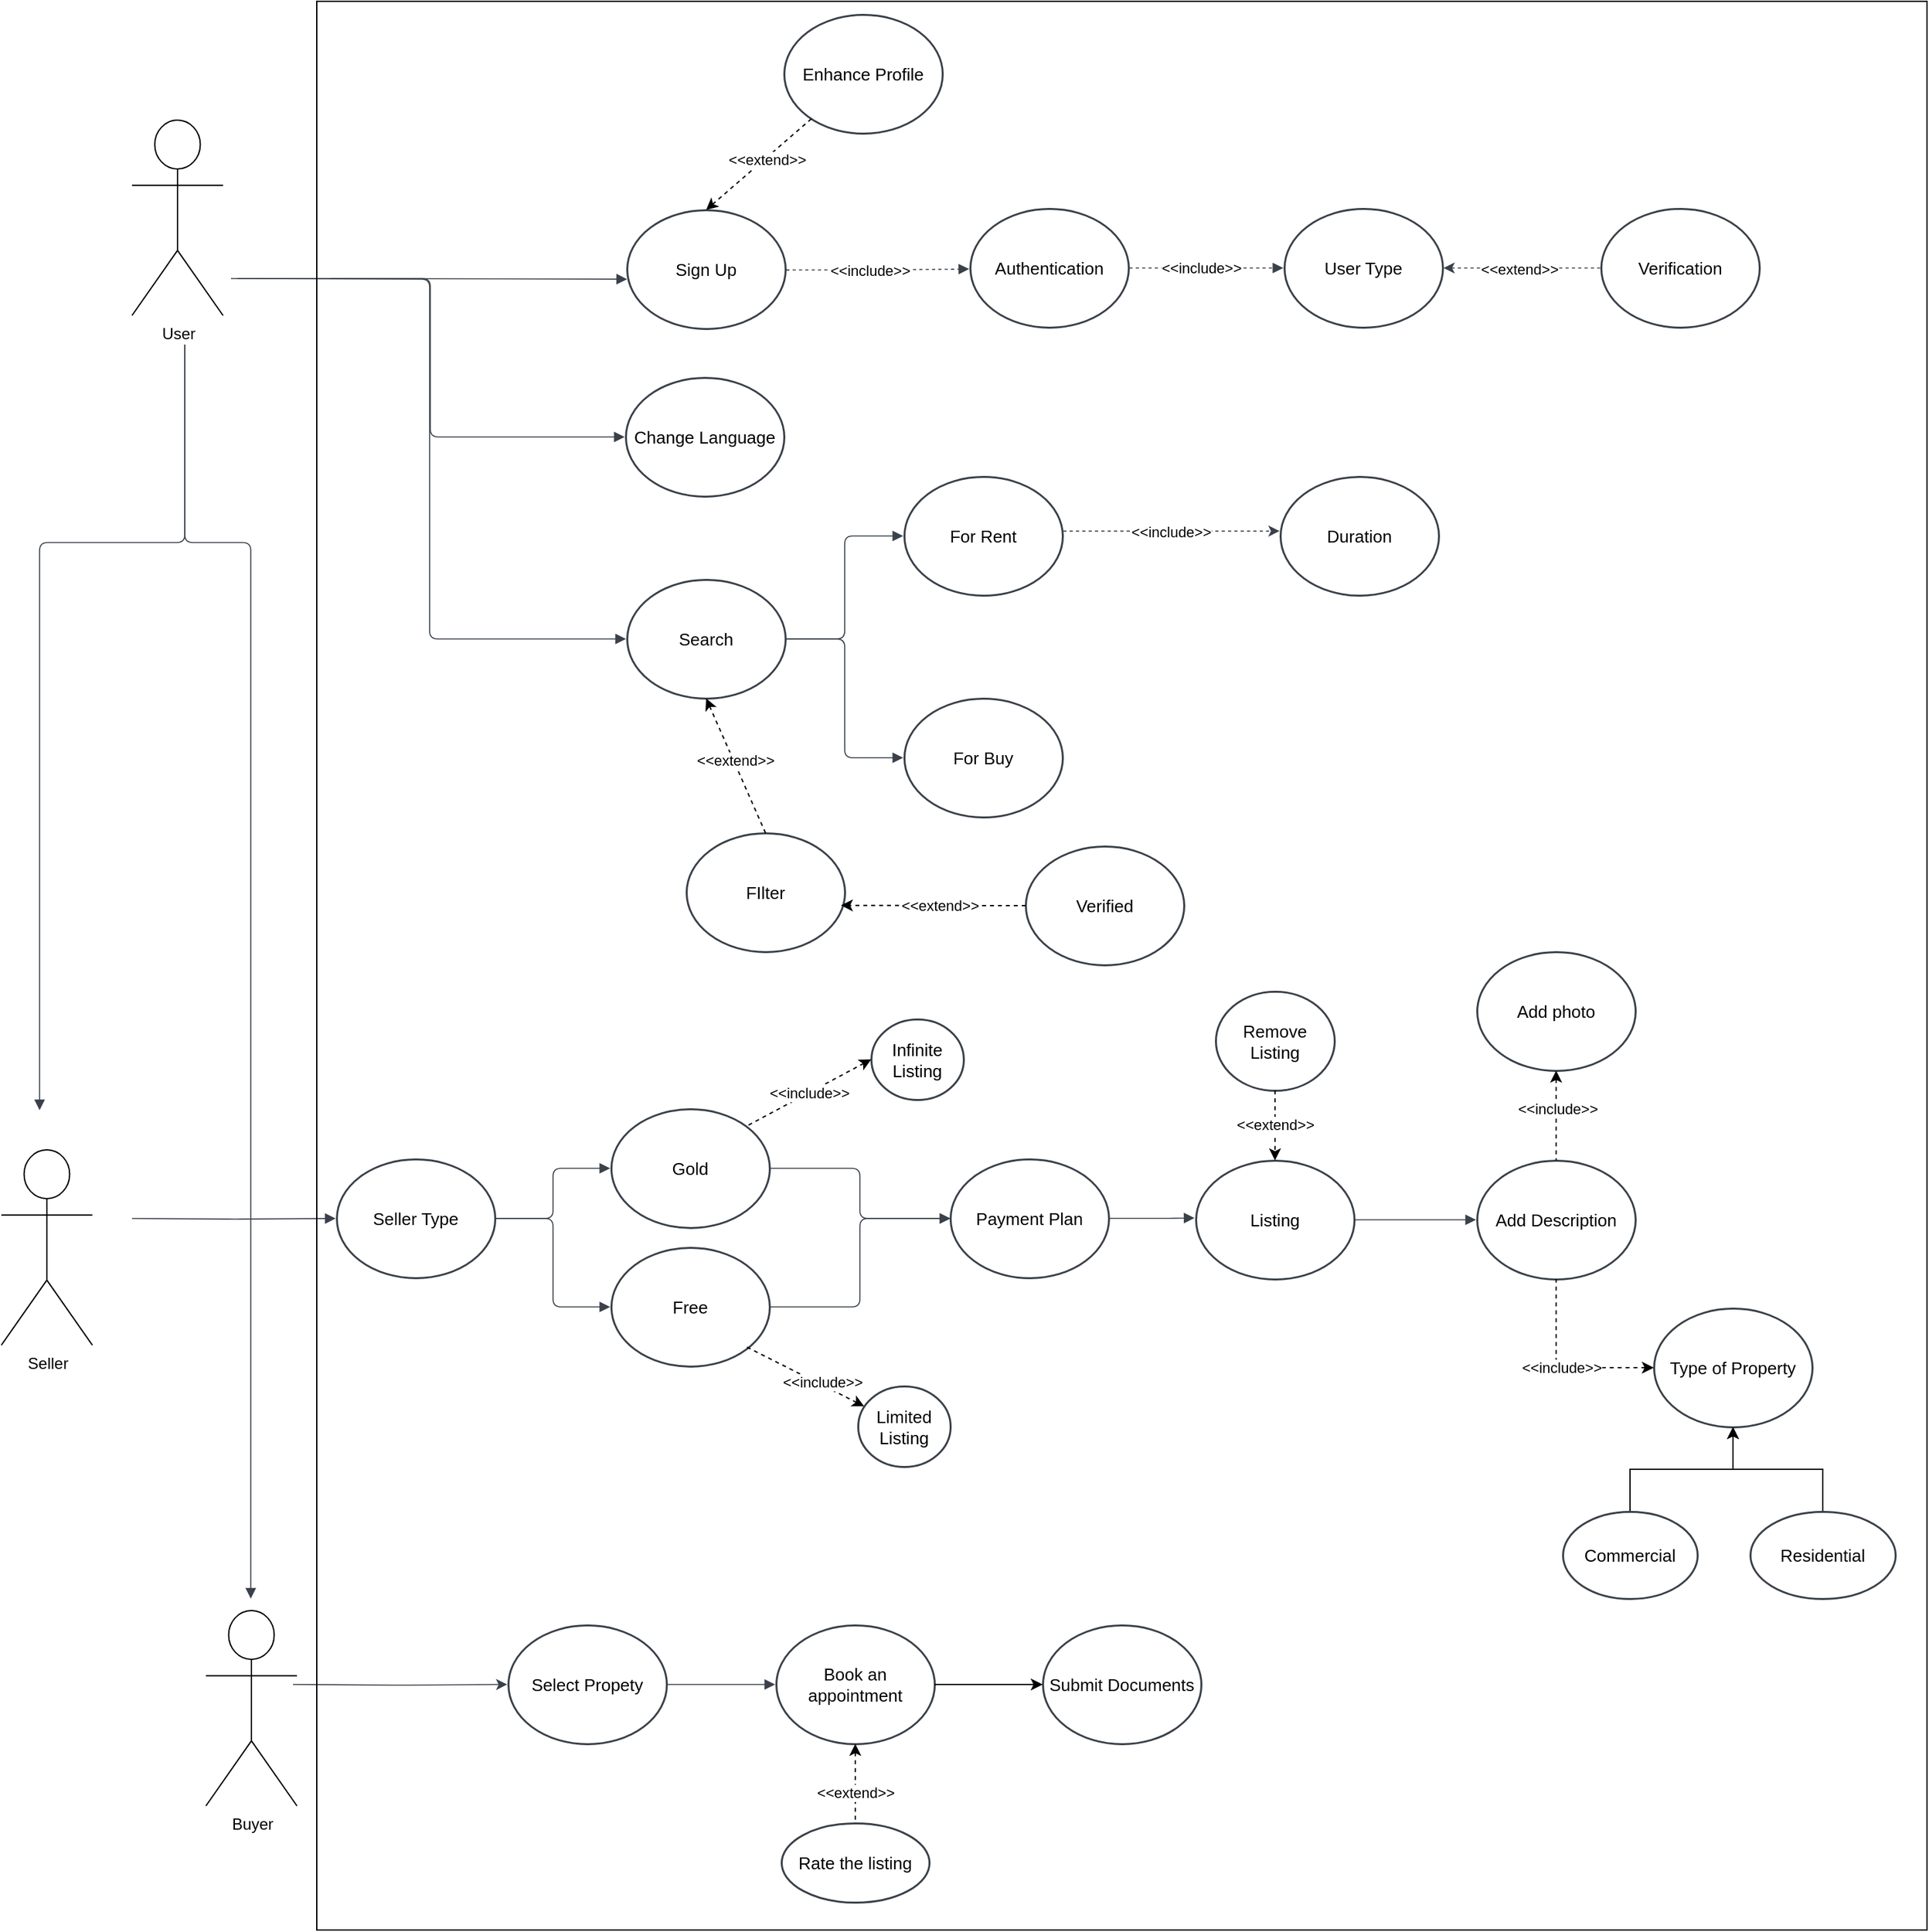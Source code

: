<mxfile version="26.0.13">
  <diagram name="Page-1" id="3UdpM3VQEbxJ7XjGhjqT">
    <mxGraphModel dx="4171" dy="2396" grid="0" gridSize="10" guides="1" tooltips="1" connect="1" arrows="1" fold="1" page="0" pageScale="1" pageWidth="827" pageHeight="1169" math="0" shadow="0">
      <root>
        <mxCell id="0" />
        <mxCell id="1" parent="0" />
        <mxCell id="RtYx9xhGGRkn4zn4l_9_-4" value="" style="html=1;jettySize=18;whiteSpace=wrap;fontSize=13;strokeColor=#3a414a;strokeOpacity=100;strokeWidth=0.8;rounded=1;arcSize=12;edgeStyle=orthogonalEdgeStyle;startArrow=none;endArrow=block;endFill=1;lucidId=T_1NcUHb7CAU;" parent="1" edge="1">
          <mxGeometry width="100" height="100" relative="1" as="geometry">
            <Array as="points">
              <mxPoint x="70" y="290" />
              <mxPoint x="120" y="290" />
              <mxPoint x="120" y="1080" />
            </Array>
            <mxPoint x="70" y="140" as="sourcePoint" />
            <mxPoint x="120" y="1090" as="targetPoint" />
          </mxGeometry>
        </mxCell>
        <mxCell id="RtYx9xhGGRkn4zn4l_9_-6" value="Sign Up" style="html=1;overflow=block;blockSpacing=1;whiteSpace=wrap;ellipse;fontSize=13;spacing=3.8;strokeColor=#3a414a;strokeOpacity=100;fillOpacity=100;rounded=1;absoluteArcSize=1;arcSize=9;fillColor=#ffffff;strokeWidth=1.5;lucidId=Vd2NLH37KcO3;" parent="1" vertex="1">
          <mxGeometry x="405" y="38" width="120" height="90" as="geometry" />
        </mxCell>
        <mxCell id="RtYx9xhGGRkn4zn4l_9_-7" value="Authentication" style="html=1;overflow=block;blockSpacing=1;whiteSpace=wrap;ellipse;fontSize=13;spacing=3.8;strokeColor=#3a414a;strokeOpacity=100;fillOpacity=100;rounded=1;absoluteArcSize=1;arcSize=9;fillColor=#ffffff;strokeWidth=1.5;lucidId=ie2NSuUGnqbv;" parent="1" vertex="1">
          <mxGeometry x="665" y="37" width="120" height="90" as="geometry" />
        </mxCell>
        <mxCell id="RtYx9xhGGRkn4zn4l_9_-8" value="User Type" style="html=1;overflow=block;blockSpacing=1;whiteSpace=wrap;ellipse;fontSize=13;spacing=3.8;strokeColor=#3a414a;strokeOpacity=100;fillOpacity=100;rounded=1;absoluteArcSize=1;arcSize=9;fillColor=#ffffff;strokeWidth=1.5;lucidId=xe2NPOXNQaJQ;" parent="1" vertex="1">
          <mxGeometry x="903" y="37" width="120" height="90" as="geometry" />
        </mxCell>
        <mxCell id="RtYx9xhGGRkn4zn4l_9_-9" value="Verification" style="html=1;overflow=block;blockSpacing=1;whiteSpace=wrap;ellipse;fontSize=13;spacing=3.8;strokeColor=#3a414a;strokeOpacity=100;fillOpacity=100;rounded=1;absoluteArcSize=1;arcSize=9;fillColor=#ffffff;strokeWidth=1.5;lucidId=Ie2NEz1RCKbv;" parent="1" vertex="1">
          <mxGeometry x="1143" y="37" width="120" height="90" as="geometry" />
        </mxCell>
        <mxCell id="RtYx9xhGGRkn4zn4l_9_-10" value="Enhance Profile" style="html=1;overflow=block;blockSpacing=1;whiteSpace=wrap;ellipse;fontSize=13;spacing=3.8;strokeColor=#3a414a;strokeOpacity=100;fillOpacity=100;rounded=1;absoluteArcSize=1;arcSize=9;fillColor=#ffffff;strokeWidth=1.5;lucidId=Ve2N2gkib1of;" parent="1" vertex="1">
          <mxGeometry x="524" y="-110" width="120" height="90" as="geometry" />
        </mxCell>
        <mxCell id="RtYx9xhGGRkn4zn4l_9_-11" value="" style="html=1;jettySize=18;whiteSpace=wrap;fontSize=13;strokeColor=#3a414a;strokeOpacity=100;strokeWidth=0.8;rounded=1;arcSize=12;edgeStyle=orthogonalEdgeStyle;startArrow=none;endArrow=block;endFill=1;entryX=0.001;entryY=0.583;entryPerimeter=0;lucidId=ff2Nyzj1YwN0;" parent="1" target="RtYx9xhGGRkn4zn4l_9_-6" edge="1">
          <mxGeometry width="100" height="100" relative="1" as="geometry">
            <Array as="points" />
            <mxPoint x="180" y="90" as="sourcePoint" />
          </mxGeometry>
        </mxCell>
        <mxCell id="RtYx9xhGGRkn4zn4l_9_-12" value="" style="html=1;jettySize=18;whiteSpace=wrap;fontSize=13;strokeColor=#3a414a;strokeOpacity=100;strokeWidth=0.8;rounded=1;arcSize=12;edgeStyle=orthogonalEdgeStyle;startArrow=none;endArrow=block;endFill=1;exitX=1.006;exitY=0.506;exitPerimeter=0;entryX=-0.006;entryY=0.509;entryPerimeter=0;lucidId=Af2NUY4z62~e;dashed=1;" parent="1" source="RtYx9xhGGRkn4zn4l_9_-6" target="RtYx9xhGGRkn4zn4l_9_-7" edge="1">
          <mxGeometry width="100" height="100" relative="1" as="geometry">
            <Array as="points" />
          </mxGeometry>
        </mxCell>
        <mxCell id="QKum8VZ0ect6uWflZ8Zq-3" value="&amp;lt;&amp;lt;include&amp;gt;&amp;gt;" style="edgeLabel;html=1;align=center;verticalAlign=middle;resizable=0;points=[];" parent="RtYx9xhGGRkn4zn4l_9_-12" vertex="1" connectable="0">
          <mxGeometry x="-0.087" relative="1" as="geometry">
            <mxPoint as="offset" />
          </mxGeometry>
        </mxCell>
        <mxCell id="RtYx9xhGGRkn4zn4l_9_-13" value="" style="html=1;jettySize=18;whiteSpace=wrap;fontSize=13;strokeColor=#3a414a;strokeOpacity=100;strokeWidth=0.8;rounded=1;arcSize=12;edgeStyle=orthogonalEdgeStyle;startArrow=none;endArrow=block;endFill=1;exitX=1.006;exitY=0.5;exitPerimeter=0;entryX=-0.006;entryY=0.5;entryPerimeter=0;lucidId=If2N~Ru2rR69;dashed=1;" parent="1" source="RtYx9xhGGRkn4zn4l_9_-7" target="RtYx9xhGGRkn4zn4l_9_-8" edge="1">
          <mxGeometry width="100" height="100" relative="1" as="geometry">
            <Array as="points" />
          </mxGeometry>
        </mxCell>
        <mxCell id="QKum8VZ0ect6uWflZ8Zq-5" value="&amp;lt;&amp;lt;include&amp;gt;&amp;gt;" style="edgeLabel;html=1;align=center;verticalAlign=middle;resizable=0;points=[];" parent="RtYx9xhGGRkn4zn4l_9_-13" vertex="1" connectable="0">
          <mxGeometry x="0.407" y="1" relative="1" as="geometry">
            <mxPoint x="-28" y="1" as="offset" />
          </mxGeometry>
        </mxCell>
        <mxCell id="RtYx9xhGGRkn4zn4l_9_-14" value="" style="html=1;jettySize=18;whiteSpace=wrap;fontSize=13;strokeColor=#3a414a;strokeOpacity=100;strokeWidth=0.8;rounded=1;arcSize=12;edgeStyle=orthogonalEdgeStyle;startArrow=classic;endArrow=none;endFill=1;exitX=1.006;exitY=0.5;exitPerimeter=0;entryX=-0.006;entryY=0.5;entryPerimeter=0;lucidId=0f2NqhdM4Jrs;startFill=1;dashed=1;" parent="1" source="RtYx9xhGGRkn4zn4l_9_-8" target="RtYx9xhGGRkn4zn4l_9_-9" edge="1">
          <mxGeometry width="100" height="100" relative="1" as="geometry">
            <Array as="points" />
          </mxGeometry>
        </mxCell>
        <mxCell id="QKum8VZ0ect6uWflZ8Zq-6" value="&amp;lt;&amp;lt;extend&amp;gt;&amp;gt;" style="edgeLabel;html=1;align=center;verticalAlign=middle;resizable=0;points=[];" parent="RtYx9xhGGRkn4zn4l_9_-14" vertex="1" connectable="0">
          <mxGeometry x="-0.041" y="-1" relative="1" as="geometry">
            <mxPoint as="offset" />
          </mxGeometry>
        </mxCell>
        <mxCell id="RtYx9xhGGRkn4zn4l_9_-17" value="" style="html=1;jettySize=18;whiteSpace=wrap;fontSize=13;strokeColor=#3a414a;strokeOpacity=100;strokeWidth=0.8;rounded=1;arcSize=12;edgeStyle=orthogonalEdgeStyle;startArrow=none;endArrow=block;endFill=1;entryX=-0.006;entryY=0.5;entryPerimeter=0;lucidId=bh2N.PQnJD9T;" parent="1" target="RtYx9xhGGRkn4zn4l_9_-18" edge="1">
          <mxGeometry width="100" height="100" relative="1" as="geometry">
            <Array as="points">
              <mxPoint x="256" y="90" />
              <mxPoint x="256" y="210" />
            </Array>
            <mxPoint x="110" y="90" as="sourcePoint" />
          </mxGeometry>
        </mxCell>
        <mxCell id="RtYx9xhGGRkn4zn4l_9_-18" value="Change Language" style="html=1;overflow=block;blockSpacing=1;whiteSpace=wrap;ellipse;fontSize=13;spacing=3.8;strokeColor=#3a414a;strokeOpacity=100;fillOpacity=100;rounded=1;absoluteArcSize=1;arcSize=9;fillColor=#ffffff;strokeWidth=1.5;lucidId=lh2NhNY9c4b3;" parent="1" vertex="1">
          <mxGeometry x="404" y="165" width="120" height="90" as="geometry" />
        </mxCell>
        <mxCell id="RtYx9xhGGRkn4zn4l_9_-19" value="Search" style="html=1;overflow=block;blockSpacing=1;whiteSpace=wrap;ellipse;fontSize=13;spacing=3.8;strokeColor=#3a414a;strokeOpacity=100;fillOpacity=100;rounded=1;absoluteArcSize=1;arcSize=9;fillColor=#ffffff;strokeWidth=1.5;lucidId=zh2NIjurEAJ8;" parent="1" vertex="1">
          <mxGeometry x="405" y="318" width="120" height="90" as="geometry" />
        </mxCell>
        <mxCell id="RtYx9xhGGRkn4zn4l_9_-20" value="" style="html=1;jettySize=18;whiteSpace=wrap;fontSize=13;strokeColor=#3a414a;strokeOpacity=100;strokeWidth=0.8;rounded=1;arcSize=12;edgeStyle=orthogonalEdgeStyle;startArrow=none;endArrow=block;endFill=1;entryX=-0.006;entryY=0.5;entryPerimeter=0;lucidId=Gh2N~Wo6~D3Y;" parent="1" target="RtYx9xhGGRkn4zn4l_9_-19" edge="1">
          <mxGeometry width="100" height="100" relative="1" as="geometry">
            <Array as="points" />
            <mxPoint x="105" y="90" as="sourcePoint" />
          </mxGeometry>
        </mxCell>
        <mxCell id="RtYx9xhGGRkn4zn4l_9_-21" value="For Rent" style="html=1;overflow=block;blockSpacing=1;whiteSpace=wrap;ellipse;fontSize=13;spacing=3.8;strokeColor=#3a414a;strokeOpacity=100;fillOpacity=100;rounded=1;absoluteArcSize=1;arcSize=9;fillColor=#ffffff;strokeWidth=1.5;lucidId=9h2N9iXnFSrb;" parent="1" vertex="1">
          <mxGeometry x="615" y="240" width="120" height="90" as="geometry" />
        </mxCell>
        <mxCell id="RtYx9xhGGRkn4zn4l_9_-22" value="For Buy" style="html=1;overflow=block;blockSpacing=1;whiteSpace=wrap;ellipse;fontSize=13;spacing=3.8;strokeColor=#3a414a;strokeOpacity=100;fillOpacity=100;rounded=1;absoluteArcSize=1;arcSize=9;fillColor=#ffffff;strokeWidth=1.5;lucidId=_h2Ns~Ce41wU;" parent="1" vertex="1">
          <mxGeometry x="615" y="408" width="120" height="90" as="geometry" />
        </mxCell>
        <mxCell id="RtYx9xhGGRkn4zn4l_9_-23" value="Duration" style="html=1;overflow=block;blockSpacing=1;whiteSpace=wrap;ellipse;fontSize=13;spacing=3.8;strokeColor=#3a414a;strokeOpacity=100;fillOpacity=100;rounded=1;absoluteArcSize=1;arcSize=9;fillColor=#ffffff;strokeWidth=1.5;lucidId=oi2NFCCOpKik;" parent="1" vertex="1">
          <mxGeometry x="900" y="240" width="120" height="90" as="geometry" />
        </mxCell>
        <mxCell id="RtYx9xhGGRkn4zn4l_9_-24" value="" style="html=1;jettySize=18;whiteSpace=wrap;fontSize=13;strokeColor=#3a414a;strokeOpacity=100;strokeWidth=0.8;rounded=1;arcSize=12;edgeStyle=orthogonalEdgeStyle;startArrow=none;startFill=0;endArrow=classic;exitX=1.005;exitY=0.459;exitPerimeter=0;entryX=-0.005;entryY=0.459;entryPerimeter=0;lucidId=Gi2NdZY0Ms.r;dashed=1;endFill=1;" parent="1" source="RtYx9xhGGRkn4zn4l_9_-21" target="RtYx9xhGGRkn4zn4l_9_-23" edge="1">
          <mxGeometry width="100" height="100" relative="1" as="geometry">
            <Array as="points" />
          </mxGeometry>
        </mxCell>
        <mxCell id="QKum8VZ0ect6uWflZ8Zq-9" value="&amp;lt;&amp;lt;include&amp;gt;&amp;gt;" style="edgeLabel;html=1;align=center;verticalAlign=middle;resizable=0;points=[];" parent="RtYx9xhGGRkn4zn4l_9_-24" vertex="1" connectable="0">
          <mxGeometry x="-0.011" relative="1" as="geometry">
            <mxPoint as="offset" />
          </mxGeometry>
        </mxCell>
        <mxCell id="RtYx9xhGGRkn4zn4l_9_-25" value="" style="html=1;jettySize=18;whiteSpace=wrap;fontSize=13;strokeColor=#3a414a;strokeOpacity=100;strokeWidth=0.8;rounded=1;arcSize=12;edgeStyle=orthogonalEdgeStyle;startArrow=none;endArrow=block;endFill=1;exitX=1.006;exitY=0.5;exitPerimeter=0;entryX=-0.006;entryY=0.5;entryPerimeter=0;lucidId=Ni2N4o2TWmvw;" parent="1" source="RtYx9xhGGRkn4zn4l_9_-19" target="RtYx9xhGGRkn4zn4l_9_-21" edge="1">
          <mxGeometry width="100" height="100" relative="1" as="geometry">
            <Array as="points" />
          </mxGeometry>
        </mxCell>
        <mxCell id="RtYx9xhGGRkn4zn4l_9_-26" value="" style="html=1;jettySize=18;whiteSpace=wrap;fontSize=13;strokeColor=#3a414a;strokeOpacity=100;strokeWidth=0.8;rounded=1;arcSize=12;edgeStyle=orthogonalEdgeStyle;startArrow=none;endArrow=block;endFill=1;exitX=1.006;exitY=0.5;exitPerimeter=0;entryX=-0.006;entryY=0.5;entryPerimeter=0;lucidId=Ui2NdpzxIE4U;" parent="1" source="RtYx9xhGGRkn4zn4l_9_-19" target="RtYx9xhGGRkn4zn4l_9_-22" edge="1">
          <mxGeometry width="100" height="100" relative="1" as="geometry">
            <Array as="points" />
          </mxGeometry>
        </mxCell>
        <mxCell id="RtYx9xhGGRkn4zn4l_9_-28" value="FIlter" style="html=1;overflow=block;blockSpacing=1;whiteSpace=wrap;ellipse;fontSize=13;spacing=3.8;strokeColor=#3a414a;strokeOpacity=100;fillOpacity=100;rounded=1;absoluteArcSize=1;arcSize=9;fillColor=#ffffff;strokeWidth=1.5;lucidId=jk2NwlVtYKUZ;" parent="1" vertex="1">
          <mxGeometry x="450" y="510" width="120" height="90" as="geometry" />
        </mxCell>
        <mxCell id="RtYx9xhGGRkn4zn4l_9_-30" value="Verified" style="html=1;overflow=block;blockSpacing=1;whiteSpace=wrap;ellipse;fontSize=13;spacing=3.8;strokeColor=#3a414a;strokeOpacity=100;fillOpacity=100;rounded=1;absoluteArcSize=1;arcSize=9;fillColor=#ffffff;strokeWidth=1.5;lucidId=al2Ni9gf6FhD;" parent="1" vertex="1">
          <mxGeometry x="707" y="520" width="120" height="90" as="geometry" />
        </mxCell>
        <mxCell id="RtYx9xhGGRkn4zn4l_9_-32" value="" style="html=1;jettySize=18;whiteSpace=wrap;fontSize=13;strokeColor=#3a414a;strokeOpacity=100;strokeWidth=0.8;rounded=1;arcSize=12;edgeStyle=orthogonalEdgeStyle;startArrow=none;endArrow=block;endFill=1;entryX=-0.006;entryY=0.5;entryPerimeter=0;lucidId=sm2NMlRjk~uu;" parent="1" target="RtYx9xhGGRkn4zn4l_9_-33" edge="1">
          <mxGeometry width="100" height="100" relative="1" as="geometry">
            <Array as="points" />
            <mxPoint x="30" y="802" as="sourcePoint" />
          </mxGeometry>
        </mxCell>
        <mxCell id="RtYx9xhGGRkn4zn4l_9_-33" value="Seller Type" style="html=1;overflow=block;blockSpacing=1;whiteSpace=wrap;ellipse;fontSize=13;spacing=3.8;strokeColor=#3a414a;strokeOpacity=100;fillOpacity=100;rounded=1;absoluteArcSize=1;arcSize=9;fillColor=#ffffff;strokeWidth=1.5;lucidId=Dm2N.O1Cw66J;" parent="1" vertex="1">
          <mxGeometry x="185" y="757" width="120" height="90" as="geometry" />
        </mxCell>
        <mxCell id="RtYx9xhGGRkn4zn4l_9_-34" value="Gold" style="html=1;overflow=block;blockSpacing=1;whiteSpace=wrap;ellipse;fontSize=13;spacing=3.8;strokeColor=#3a414a;strokeOpacity=100;fillOpacity=100;rounded=1;absoluteArcSize=1;arcSize=9;fillColor=#ffffff;strokeWidth=1.5;lucidId=Zm2NnLyQ7PNg;" parent="1" vertex="1">
          <mxGeometry x="393" y="719" width="120" height="90" as="geometry" />
        </mxCell>
        <mxCell id="RtYx9xhGGRkn4zn4l_9_-35" value="Free" style="html=1;overflow=block;blockSpacing=1;whiteSpace=wrap;ellipse;fontSize=13;spacing=3.8;strokeColor=#3a414a;strokeOpacity=100;fillOpacity=100;rounded=1;absoluteArcSize=1;arcSize=9;fillColor=#ffffff;strokeWidth=1.5;lucidId=0m2NQB7Sojcu;" parent="1" vertex="1">
          <mxGeometry x="393" y="824" width="120" height="90" as="geometry" />
        </mxCell>
        <mxCell id="RtYx9xhGGRkn4zn4l_9_-36" value="Infinite Listing" style="html=1;overflow=block;blockSpacing=1;whiteSpace=wrap;ellipse;fontSize=13;spacing=3.8;strokeColor=#3a414a;strokeOpacity=100;fillOpacity=100;rounded=1;absoluteArcSize=1;arcSize=9;fillColor=#ffffff;strokeWidth=1.5;lucidId=cn2N3BMARIzr;" parent="1" vertex="1">
          <mxGeometry x="590" y="651" width="70" height="61" as="geometry" />
        </mxCell>
        <mxCell id="RtYx9xhGGRkn4zn4l_9_-37" value="Limited Listing" style="html=1;overflow=block;blockSpacing=1;whiteSpace=wrap;ellipse;fontSize=13;spacing=3.8;strokeColor=#3a414a;strokeOpacity=100;fillOpacity=100;rounded=1;absoluteArcSize=1;arcSize=9;fillColor=#ffffff;strokeWidth=1.5;lucidId=wn2NGP~Z6Ds-;" parent="1" vertex="1">
          <mxGeometry x="580" y="929" width="70" height="61" as="geometry" />
        </mxCell>
        <mxCell id="RtYx9xhGGRkn4zn4l_9_-40" value="" style="html=1;jettySize=18;whiteSpace=wrap;fontSize=13;strokeColor=#3a414a;strokeOpacity=100;strokeWidth=0.8;rounded=1;arcSize=12;edgeStyle=orthogonalEdgeStyle;startArrow=none;endArrow=block;endFill=1;exitX=1;exitY=0.5;entryX=-0.006;entryY=0.5;entryPerimeter=0;lucidId=eo2N2k-c11Nn;exitDx=0;exitDy=0;" parent="1" source="RtYx9xhGGRkn4zn4l_9_-33" target="RtYx9xhGGRkn4zn4l_9_-34" edge="1">
          <mxGeometry width="100" height="100" relative="1" as="geometry">
            <Array as="points">
              <mxPoint x="349" y="802" />
              <mxPoint x="349" y="764" />
            </Array>
          </mxGeometry>
        </mxCell>
        <mxCell id="RtYx9xhGGRkn4zn4l_9_-41" value="" style="html=1;jettySize=18;whiteSpace=wrap;fontSize=13;strokeColor=#3a414a;strokeOpacity=100;strokeWidth=0.8;rounded=1;arcSize=12;edgeStyle=orthogonalEdgeStyle;startArrow=none;endArrow=block;endFill=1;exitX=1;exitY=0.5;entryX=-0.006;entryY=0.5;entryPerimeter=0;lucidId=ko2NCZfHojib;exitDx=0;exitDy=0;" parent="1" source="RtYx9xhGGRkn4zn4l_9_-33" target="RtYx9xhGGRkn4zn4l_9_-35" edge="1">
          <mxGeometry width="100" height="100" relative="1" as="geometry">
            <Array as="points" />
          </mxGeometry>
        </mxCell>
        <mxCell id="RtYx9xhGGRkn4zn4l_9_-42" value="" style="html=1;jettySize=18;whiteSpace=wrap;fontSize=13;strokeColor=#3a414a;strokeOpacity=100;strokeWidth=0.8;rounded=1;arcSize=12;edgeStyle=orthogonalEdgeStyle;startArrow=none;endArrow=block;endFill=1;exitX=1.006;exitY=0.5;exitPerimeter=0;entryX=0;entryY=0.5;lucidId=xo2N60hsEZCy;entryDx=0;entryDy=0;" parent="1" source="RtYx9xhGGRkn4zn4l_9_-34" target="4We_B6uBcjSN8F8ZaVob-1" edge="1">
          <mxGeometry width="100" height="100" relative="1" as="geometry">
            <Array as="points" />
            <mxPoint x="654.28" y="802" as="targetPoint" />
          </mxGeometry>
        </mxCell>
        <mxCell id="RtYx9xhGGRkn4zn4l_9_-43" value="" style="html=1;jettySize=18;whiteSpace=wrap;fontSize=13;strokeColor=#3a414a;strokeOpacity=100;strokeWidth=0.8;rounded=1;arcSize=12;edgeStyle=orthogonalEdgeStyle;startArrow=none;endArrow=block;endFill=1;exitX=1.006;exitY=0.5;exitPerimeter=0;entryX=0;entryY=0.5;lucidId=Uo2NaMtc.MYV;entryDx=0;entryDy=0;" parent="1" source="RtYx9xhGGRkn4zn4l_9_-35" target="4We_B6uBcjSN8F8ZaVob-1" edge="1">
          <mxGeometry width="100" height="100" relative="1" as="geometry">
            <Array as="points" />
            <mxPoint x="654.28" y="802" as="targetPoint" />
          </mxGeometry>
        </mxCell>
        <mxCell id="RtYx9xhGGRkn4zn4l_9_-44" value="Listing" style="html=1;overflow=block;blockSpacing=1;whiteSpace=wrap;ellipse;fontSize=13;spacing=3.8;strokeColor=#3a414a;strokeOpacity=100;fillOpacity=100;rounded=1;absoluteArcSize=1;arcSize=9;fillColor=#ffffff;strokeWidth=1.5;lucidId=Yo2NwXqtcYpD;" parent="1" vertex="1">
          <mxGeometry x="836" y="758" width="120" height="90" as="geometry" />
        </mxCell>
        <mxCell id="RtYx9xhGGRkn4zn4l_9_-45" value="Remove Listing" style="html=1;overflow=block;blockSpacing=1;whiteSpace=wrap;ellipse;fontSize=13;spacing=3.8;strokeColor=#3a414a;strokeOpacity=100;fillOpacity=100;rounded=1;absoluteArcSize=1;arcSize=9;fillColor=#ffffff;strokeWidth=1.5;lucidId=~o2Nf5Nywa8o;" parent="1" vertex="1">
          <mxGeometry x="851" y="630" width="90" height="75" as="geometry" />
        </mxCell>
        <mxCell id="RtYx9xhGGRkn4zn4l_9_-47" value="Add Description" style="html=1;overflow=block;blockSpacing=1;whiteSpace=wrap;ellipse;fontSize=13;spacing=3.8;strokeColor=#3a414a;strokeOpacity=100;fillOpacity=100;rounded=1;absoluteArcSize=1;arcSize=9;fillColor=#ffffff;strokeWidth=1.5;lucidId=Wp2N..n03a1h;" parent="1" vertex="1">
          <mxGeometry x="1049" y="758" width="120" height="90" as="geometry" />
        </mxCell>
        <mxCell id="RtYx9xhGGRkn4zn4l_9_-48" value="Add photo" style="html=1;overflow=block;blockSpacing=1;whiteSpace=wrap;ellipse;fontSize=13;spacing=3.8;strokeColor=#3a414a;strokeOpacity=100;fillOpacity=100;rounded=1;absoluteArcSize=1;arcSize=9;fillColor=#ffffff;strokeWidth=1.5;lucidId=aq2N1Zbb_zrb;" parent="1" vertex="1">
          <mxGeometry x="1049" y="600" width="120" height="90" as="geometry" />
        </mxCell>
        <mxCell id="QKum8VZ0ect6uWflZ8Zq-15" value="&amp;lt;&amp;lt;include&amp;gt;&amp;gt;" style="edgeStyle=orthogonalEdgeStyle;rounded=0;orthogonalLoop=1;jettySize=auto;html=1;entryX=0.5;entryY=1;entryDx=0;entryDy=0;dashed=1;endArrow=none;startFill=1;startArrow=classic;" parent="1" source="RtYx9xhGGRkn4zn4l_9_-49" target="RtYx9xhGGRkn4zn4l_9_-47" edge="1">
          <mxGeometry relative="1" as="geometry" />
        </mxCell>
        <mxCell id="RtYx9xhGGRkn4zn4l_9_-49" value="Type of Property" style="html=1;overflow=block;blockSpacing=1;whiteSpace=wrap;ellipse;fontSize=13;spacing=3.8;strokeColor=#3a414a;strokeOpacity=100;fillOpacity=100;rounded=1;absoluteArcSize=1;arcSize=9;fillColor=#ffffff;strokeWidth=1.5;lucidId=iq2NwP-8j8MI;" parent="1" vertex="1">
          <mxGeometry x="1183" y="870" width="120" height="90" as="geometry" />
        </mxCell>
        <mxCell id="QKum8VZ0ect6uWflZ8Zq-18" style="edgeStyle=orthogonalEdgeStyle;rounded=0;orthogonalLoop=1;jettySize=auto;html=1;entryX=0.5;entryY=1;entryDx=0;entryDy=0;" parent="1" source="RtYx9xhGGRkn4zn4l_9_-50" target="RtYx9xhGGRkn4zn4l_9_-49" edge="1">
          <mxGeometry relative="1" as="geometry" />
        </mxCell>
        <mxCell id="RtYx9xhGGRkn4zn4l_9_-50" value="Commercial" style="html=1;overflow=block;blockSpacing=1;whiteSpace=wrap;ellipse;fontSize=13;spacing=3.8;strokeColor=#3a414a;strokeOpacity=100;fillOpacity=100;rounded=1;absoluteArcSize=1;arcSize=9;fillColor=#ffffff;strokeWidth=1.5;lucidId=uq2NrSCWiOrT;" parent="1" vertex="1">
          <mxGeometry x="1114" y="1024" width="102" height="66" as="geometry" />
        </mxCell>
        <mxCell id="QKum8VZ0ect6uWflZ8Zq-19" style="edgeStyle=orthogonalEdgeStyle;rounded=0;orthogonalLoop=1;jettySize=auto;html=1;entryX=0.5;entryY=1;entryDx=0;entryDy=0;" parent="1" source="RtYx9xhGGRkn4zn4l_9_-51" target="RtYx9xhGGRkn4zn4l_9_-49" edge="1">
          <mxGeometry relative="1" as="geometry" />
        </mxCell>
        <mxCell id="RtYx9xhGGRkn4zn4l_9_-51" value="Residential" style="html=1;overflow=block;blockSpacing=1;whiteSpace=wrap;ellipse;fontSize=13;spacing=3.8;strokeColor=#3a414a;strokeOpacity=100;fillOpacity=100;rounded=1;absoluteArcSize=1;arcSize=9;fillColor=#ffffff;strokeWidth=1.5;lucidId=vq2NO-f4~Nze;" parent="1" vertex="1">
          <mxGeometry x="1256" y="1024" width="110" height="66" as="geometry" />
        </mxCell>
        <mxCell id="RtYx9xhGGRkn4zn4l_9_-55" value="" style="html=1;jettySize=18;whiteSpace=wrap;fontSize=13;strokeColor=#3a414a;strokeOpacity=100;strokeWidth=0.8;rounded=1;arcSize=12;edgeStyle=orthogonalEdgeStyle;startArrow=none;endArrow=block;endFill=1;exitX=1.006;exitY=0.5;exitPerimeter=0;entryX=-0.006;entryY=0.5;entryPerimeter=0;lucidId=nr2Nhw4UFXUL;" parent="1" source="RtYx9xhGGRkn4zn4l_9_-44" target="RtYx9xhGGRkn4zn4l_9_-47" edge="1">
          <mxGeometry width="100" height="100" relative="1" as="geometry">
            <Array as="points" />
          </mxGeometry>
        </mxCell>
        <mxCell id="RtYx9xhGGRkn4zn4l_9_-56" value="Select Propety" style="html=1;overflow=block;blockSpacing=1;whiteSpace=wrap;ellipse;fontSize=13;spacing=3.8;strokeColor=#3a414a;strokeOpacity=100;fillOpacity=100;rounded=1;absoluteArcSize=1;arcSize=9;fillColor=#ffffff;strokeWidth=1.5;lucidId=Dr2N7geGq.aC;" parent="1" vertex="1">
          <mxGeometry x="315" y="1110" width="120" height="90" as="geometry" />
        </mxCell>
        <mxCell id="RtYx9xhGGRkn4zn4l_9_-57" value="Book an appointment" style="html=1;overflow=block;blockSpacing=1;whiteSpace=wrap;ellipse;fontSize=13;spacing=3.8;strokeColor=#3a414a;strokeOpacity=100;fillOpacity=100;rounded=1;absoluteArcSize=1;arcSize=9;fillColor=#ffffff;strokeWidth=1.5;lucidId=Mr2NWJrDn_1x;" parent="1" vertex="1">
          <mxGeometry x="518" y="1110" width="120" height="90" as="geometry" />
        </mxCell>
        <mxCell id="RtYx9xhGGRkn4zn4l_9_-58" value="Submit Documents" style="html=1;overflow=block;blockSpacing=1;whiteSpace=wrap;ellipse;fontSize=13;spacing=3.8;strokeColor=#3a414a;strokeOpacity=100;fillOpacity=100;rounded=1;absoluteArcSize=1;arcSize=9;fillColor=#ffffff;strokeWidth=1.5;lucidId=Wr2NKhF0GxpS;" parent="1" vertex="1">
          <mxGeometry x="720" y="1110" width="120" height="90" as="geometry" />
        </mxCell>
        <mxCell id="RtYx9xhGGRkn4zn4l_9_-59" value="" style="html=1;jettySize=18;whiteSpace=wrap;fontSize=13;strokeColor=#3a414a;strokeOpacity=100;strokeWidth=0.8;rounded=1;arcSize=12;edgeStyle=orthogonalEdgeStyle;startArrow=none;entryX=-0.006;entryY=0.5;entryPerimeter=0;lucidId=ns2NK8PLIFtY;" parent="1" target="RtYx9xhGGRkn4zn4l_9_-56" edge="1">
          <mxGeometry width="100" height="100" relative="1" as="geometry">
            <Array as="points" />
            <mxPoint x="152" y="1155" as="sourcePoint" />
          </mxGeometry>
        </mxCell>
        <mxCell id="RtYx9xhGGRkn4zn4l_9_-60" value="" style="html=1;jettySize=18;whiteSpace=wrap;fontSize=13;strokeColor=#3a414a;strokeOpacity=100;strokeWidth=0.8;rounded=1;arcSize=12;edgeStyle=orthogonalEdgeStyle;startArrow=none;endArrow=block;endFill=1;exitX=1.006;exitY=0.5;exitPerimeter=0;entryX=-0.006;entryY=0.5;entryPerimeter=0;lucidId=0s2NSb-.7L4Q;" parent="1" source="RtYx9xhGGRkn4zn4l_9_-56" target="RtYx9xhGGRkn4zn4l_9_-57" edge="1">
          <mxGeometry width="100" height="100" relative="1" as="geometry">
            <Array as="points" />
          </mxGeometry>
        </mxCell>
        <mxCell id="RtYx9xhGGRkn4zn4l_9_-62" value="" style="endArrow=classic;html=1;rounded=0;entryX=0.976;entryY=0.609;entryDx=0;entryDy=0;entryPerimeter=0;exitX=0;exitY=0.5;exitDx=0;exitDy=0;curved=1;dashed=1;" parent="1" source="RtYx9xhGGRkn4zn4l_9_-30" target="RtYx9xhGGRkn4zn4l_9_-28" edge="1">
          <mxGeometry width="50" height="50" relative="1" as="geometry">
            <mxPoint x="570" y="590" as="sourcePoint" />
            <mxPoint x="620" y="540" as="targetPoint" />
          </mxGeometry>
        </mxCell>
        <mxCell id="QKum8VZ0ect6uWflZ8Zq-10" value="&amp;lt;&amp;lt;extend&amp;gt;&amp;gt;" style="edgeLabel;html=1;align=center;verticalAlign=middle;resizable=0;points=[];" parent="RtYx9xhGGRkn4zn4l_9_-62" vertex="1" connectable="0">
          <mxGeometry x="-0.07" relative="1" as="geometry">
            <mxPoint as="offset" />
          </mxGeometry>
        </mxCell>
        <mxCell id="RtYx9xhGGRkn4zn4l_9_-64" value="" style="endArrow=none;html=1;rounded=0;exitX=0;exitY=0.5;exitDx=0;exitDy=0;entryX=1;entryY=0;entryDx=0;entryDy=0;dashed=1;startArrow=classic;startFill=1;" parent="1" source="RtYx9xhGGRkn4zn4l_9_-36" target="RtYx9xhGGRkn4zn4l_9_-34" edge="1">
          <mxGeometry width="50" height="50" relative="1" as="geometry">
            <mxPoint x="547.5" y="760" as="sourcePoint" />
            <mxPoint x="592.5" y="734" as="targetPoint" />
          </mxGeometry>
        </mxCell>
        <mxCell id="QKum8VZ0ect6uWflZ8Zq-11" value="&amp;lt;&amp;lt;include&amp;gt;&amp;gt;" style="edgeLabel;html=1;align=center;verticalAlign=middle;resizable=0;points=[];" parent="RtYx9xhGGRkn4zn4l_9_-64" vertex="1" connectable="0">
          <mxGeometry x="-0.001" relative="1" as="geometry">
            <mxPoint as="offset" />
          </mxGeometry>
        </mxCell>
        <mxCell id="RtYx9xhGGRkn4zn4l_9_-65" value="" style="endArrow=none;html=1;rounded=0;dashed=1;startArrow=classic;startFill=1;" parent="1" source="RtYx9xhGGRkn4zn4l_9_-37" edge="1">
          <mxGeometry width="50" height="50" relative="1" as="geometry">
            <mxPoint x="445" y="949" as="sourcePoint" />
            <mxPoint x="495" y="899" as="targetPoint" />
          </mxGeometry>
        </mxCell>
        <mxCell id="QKum8VZ0ect6uWflZ8Zq-13" value="&amp;lt;&amp;lt;include&amp;gt;&amp;gt;" style="edgeLabel;html=1;align=center;verticalAlign=middle;resizable=0;points=[];" parent="RtYx9xhGGRkn4zn4l_9_-65" vertex="1" connectable="0">
          <mxGeometry x="-0.263" y="-2" relative="1" as="geometry">
            <mxPoint as="offset" />
          </mxGeometry>
        </mxCell>
        <mxCell id="RtYx9xhGGRkn4zn4l_9_-66" value="" style="endArrow=classic;html=1;rounded=0;exitX=0.5;exitY=1;exitDx=0;exitDy=0;entryX=0.5;entryY=0;entryDx=0;entryDy=0;dashed=1;" parent="1" source="RtYx9xhGGRkn4zn4l_9_-45" target="RtYx9xhGGRkn4zn4l_9_-44" edge="1">
          <mxGeometry width="50" height="50" relative="1" as="geometry">
            <mxPoint x="906" y="720" as="sourcePoint" />
            <mxPoint x="956" y="670" as="targetPoint" />
          </mxGeometry>
        </mxCell>
        <mxCell id="QKum8VZ0ect6uWflZ8Zq-14" value="&amp;lt;&amp;lt;extend&amp;gt;&amp;gt;" style="edgeLabel;html=1;align=center;verticalAlign=middle;resizable=0;points=[];" parent="RtYx9xhGGRkn4zn4l_9_-66" vertex="1" connectable="0">
          <mxGeometry x="-0.019" relative="1" as="geometry">
            <mxPoint as="offset" />
          </mxGeometry>
        </mxCell>
        <mxCell id="RtYx9xhGGRkn4zn4l_9_-67" value="" style="endArrow=none;html=1;rounded=0;exitX=0.5;exitY=1;exitDx=0;exitDy=0;entryX=0.5;entryY=0;entryDx=0;entryDy=0;dashed=1;startFill=1;startArrow=classic;" parent="1" source="RtYx9xhGGRkn4zn4l_9_-48" target="RtYx9xhGGRkn4zn4l_9_-47" edge="1">
          <mxGeometry width="50" height="50" relative="1" as="geometry">
            <mxPoint x="1218" y="708" as="sourcePoint" />
            <mxPoint x="1146" y="777" as="targetPoint" />
          </mxGeometry>
        </mxCell>
        <mxCell id="QKum8VZ0ect6uWflZ8Zq-16" value="&amp;lt;&amp;lt;include&amp;gt;&amp;gt;" style="edgeLabel;html=1;align=center;verticalAlign=middle;resizable=0;points=[];" parent="RtYx9xhGGRkn4zn4l_9_-67" vertex="1" connectable="0">
          <mxGeometry x="-0.154" y="1" relative="1" as="geometry">
            <mxPoint as="offset" />
          </mxGeometry>
        </mxCell>
        <mxCell id="RtYx9xhGGRkn4zn4l_9_-71" value="" style="endArrow=classic;html=1;rounded=0;entryX=0;entryY=0.5;entryDx=0;entryDy=0;exitX=1;exitY=0.5;exitDx=0;exitDy=0;" parent="1" source="RtYx9xhGGRkn4zn4l_9_-57" target="RtYx9xhGGRkn4zn4l_9_-58" edge="1">
          <mxGeometry width="50" height="50" relative="1" as="geometry">
            <mxPoint x="710" y="1130" as="sourcePoint" />
            <mxPoint x="760" y="1080" as="targetPoint" />
          </mxGeometry>
        </mxCell>
        <mxCell id="RtYx9xhGGRkn4zn4l_9_-73" value="Seller" style="shape=umlActor;verticalLabelPosition=bottom;verticalAlign=top;html=1;outlineConnect=0;" parent="1" vertex="1">
          <mxGeometry x="-69" y="750" width="69" height="148" as="geometry" />
        </mxCell>
        <mxCell id="RtYx9xhGGRkn4zn4l_9_-74" value="Buyer" style="shape=umlActor;verticalLabelPosition=bottom;verticalAlign=top;html=1;outlineConnect=0;" parent="1" vertex="1">
          <mxGeometry x="86" y="1099" width="69" height="148" as="geometry" />
        </mxCell>
        <mxCell id="RtYx9xhGGRkn4zn4l_9_-81" value="" style="endArrow=classic;html=1;rounded=0;entryX=0.5;entryY=0;entryDx=0;entryDy=0;dashed=1;" parent="1" source="RtYx9xhGGRkn4zn4l_9_-10" target="RtYx9xhGGRkn4zn4l_9_-6" edge="1">
          <mxGeometry width="50" height="50" relative="1" as="geometry">
            <mxPoint x="430" as="sourcePoint" />
            <mxPoint x="480" y="-50" as="targetPoint" />
          </mxGeometry>
        </mxCell>
        <mxCell id="QKum8VZ0ect6uWflZ8Zq-4" value="&amp;lt;&amp;lt;extend&amp;gt;&amp;gt;" style="edgeLabel;html=1;align=center;verticalAlign=middle;resizable=0;points=[];" parent="RtYx9xhGGRkn4zn4l_9_-81" vertex="1" connectable="0">
          <mxGeometry x="-0.138" y="1" relative="1" as="geometry">
            <mxPoint as="offset" />
          </mxGeometry>
        </mxCell>
        <mxCell id="RtYx9xhGGRkn4zn4l_9_-82" value="" style="endArrow=classic;html=1;rounded=0;exitX=0.5;exitY=0;exitDx=0;exitDy=0;entryX=0.5;entryY=1;entryDx=0;entryDy=0;dashed=1;" parent="1" source="RtYx9xhGGRkn4zn4l_9_-28" target="RtYx9xhGGRkn4zn4l_9_-19" edge="1">
          <mxGeometry width="50" height="50" relative="1" as="geometry">
            <mxPoint x="470" y="510" as="sourcePoint" />
            <mxPoint x="520" y="460" as="targetPoint" />
          </mxGeometry>
        </mxCell>
        <mxCell id="QKum8VZ0ect6uWflZ8Zq-8" value="&amp;lt;&amp;lt;extend&amp;gt;&amp;gt;" style="edgeLabel;html=1;align=center;verticalAlign=middle;resizable=0;points=[];" parent="RtYx9xhGGRkn4zn4l_9_-82" vertex="1" connectable="0">
          <mxGeometry x="0.07" y="-1" relative="1" as="geometry">
            <mxPoint as="offset" />
          </mxGeometry>
        </mxCell>
        <mxCell id="RtYx9xhGGRkn4zn4l_9_-85" value="Rate the listing" style="html=1;overflow=block;blockSpacing=1;whiteSpace=wrap;ellipse;fontSize=13;spacing=3.8;strokeColor=#3a414a;strokeOpacity=100;fillOpacity=100;rounded=1;absoluteArcSize=1;arcSize=9;fillColor=#ffffff;strokeWidth=1.5;lucidId=Wr2NKhF0GxpS;" parent="1" vertex="1">
          <mxGeometry x="522" y="1260" width="112" height="60" as="geometry" />
        </mxCell>
        <mxCell id="RtYx9xhGGRkn4zn4l_9_-86" value="" style="endArrow=none;html=1;rounded=0;entryX=0.5;entryY=0;entryDx=0;entryDy=0;exitX=0.5;exitY=1;exitDx=0;exitDy=0;dashed=1;startArrow=classic;startFill=1;" parent="1" source="RtYx9xhGGRkn4zn4l_9_-57" target="RtYx9xhGGRkn4zn4l_9_-85" edge="1">
          <mxGeometry width="50" height="50" relative="1" as="geometry">
            <mxPoint x="840" y="1154.29" as="sourcePoint" />
            <mxPoint x="880" y="1154.29" as="targetPoint" />
          </mxGeometry>
        </mxCell>
        <mxCell id="QKum8VZ0ect6uWflZ8Zq-20" value="&amp;lt;&amp;lt;extend&amp;gt;&amp;gt;" style="edgeLabel;html=1;align=center;verticalAlign=middle;resizable=0;points=[];" parent="RtYx9xhGGRkn4zn4l_9_-86" vertex="1" connectable="0">
          <mxGeometry x="0.179" relative="1" as="geometry">
            <mxPoint y="1" as="offset" />
          </mxGeometry>
        </mxCell>
        <mxCell id="QKum8VZ0ect6uWflZ8Zq-23" value="User" style="shape=umlActor;verticalLabelPosition=bottom;verticalAlign=top;html=1;outlineConnect=0;" parent="1" vertex="1">
          <mxGeometry x="30" y="-30" width="69" height="148" as="geometry" />
        </mxCell>
        <mxCell id="QKum8VZ0ect6uWflZ8Zq-26" value="" style="html=1;jettySize=18;whiteSpace=wrap;fontSize=13;strokeColor=#3a414a;strokeOpacity=100;strokeWidth=0.8;rounded=1;arcSize=12;edgeStyle=orthogonalEdgeStyle;startArrow=none;endArrow=block;endFill=1;lucidId=T_1NcUHb7CAU;" parent="1" edge="1">
          <mxGeometry width="100" height="100" relative="1" as="geometry">
            <Array as="points">
              <mxPoint x="70" y="290" />
              <mxPoint x="-40" y="290" />
            </Array>
            <mxPoint x="70" y="140" as="sourcePoint" />
            <mxPoint x="-40" y="720" as="targetPoint" />
          </mxGeometry>
        </mxCell>
        <mxCell id="4We_B6uBcjSN8F8ZaVob-1" value="Payment Plan" style="html=1;overflow=block;blockSpacing=1;whiteSpace=wrap;ellipse;fontSize=13;spacing=3.8;strokeColor=#3a414a;strokeOpacity=100;fillOpacity=100;rounded=1;absoluteArcSize=1;arcSize=9;fillColor=#ffffff;strokeWidth=1.5;lucidId=Dm2N.O1Cw66J;" vertex="1" parent="1">
          <mxGeometry x="650" y="757" width="120" height="90" as="geometry" />
        </mxCell>
        <mxCell id="4We_B6uBcjSN8F8ZaVob-2" value="" style="html=1;jettySize=18;whiteSpace=wrap;fontSize=13;strokeColor=#3a414a;strokeOpacity=100;strokeWidth=0.8;rounded=1;arcSize=12;edgeStyle=orthogonalEdgeStyle;startArrow=none;endArrow=block;endFill=1;lucidId=eo2N2k-c11Nn;exitX=1;exitY=0.5;exitDx=0;exitDy=0;" edge="1" parent="1">
          <mxGeometry width="100" height="100" relative="1" as="geometry">
            <Array as="points">
              <mxPoint x="810" y="801.89" />
            </Array>
            <mxPoint x="770.0" y="801.89" as="sourcePoint" />
            <mxPoint x="835" y="801.64" as="targetPoint" />
          </mxGeometry>
        </mxCell>
        <mxCell id="4We_B6uBcjSN8F8ZaVob-4" value="" style="rounded=0;whiteSpace=wrap;html=1;fillColor=none;" vertex="1" parent="1">
          <mxGeometry x="170" y="-120" width="1220" height="1461" as="geometry" />
        </mxCell>
      </root>
    </mxGraphModel>
  </diagram>
</mxfile>
